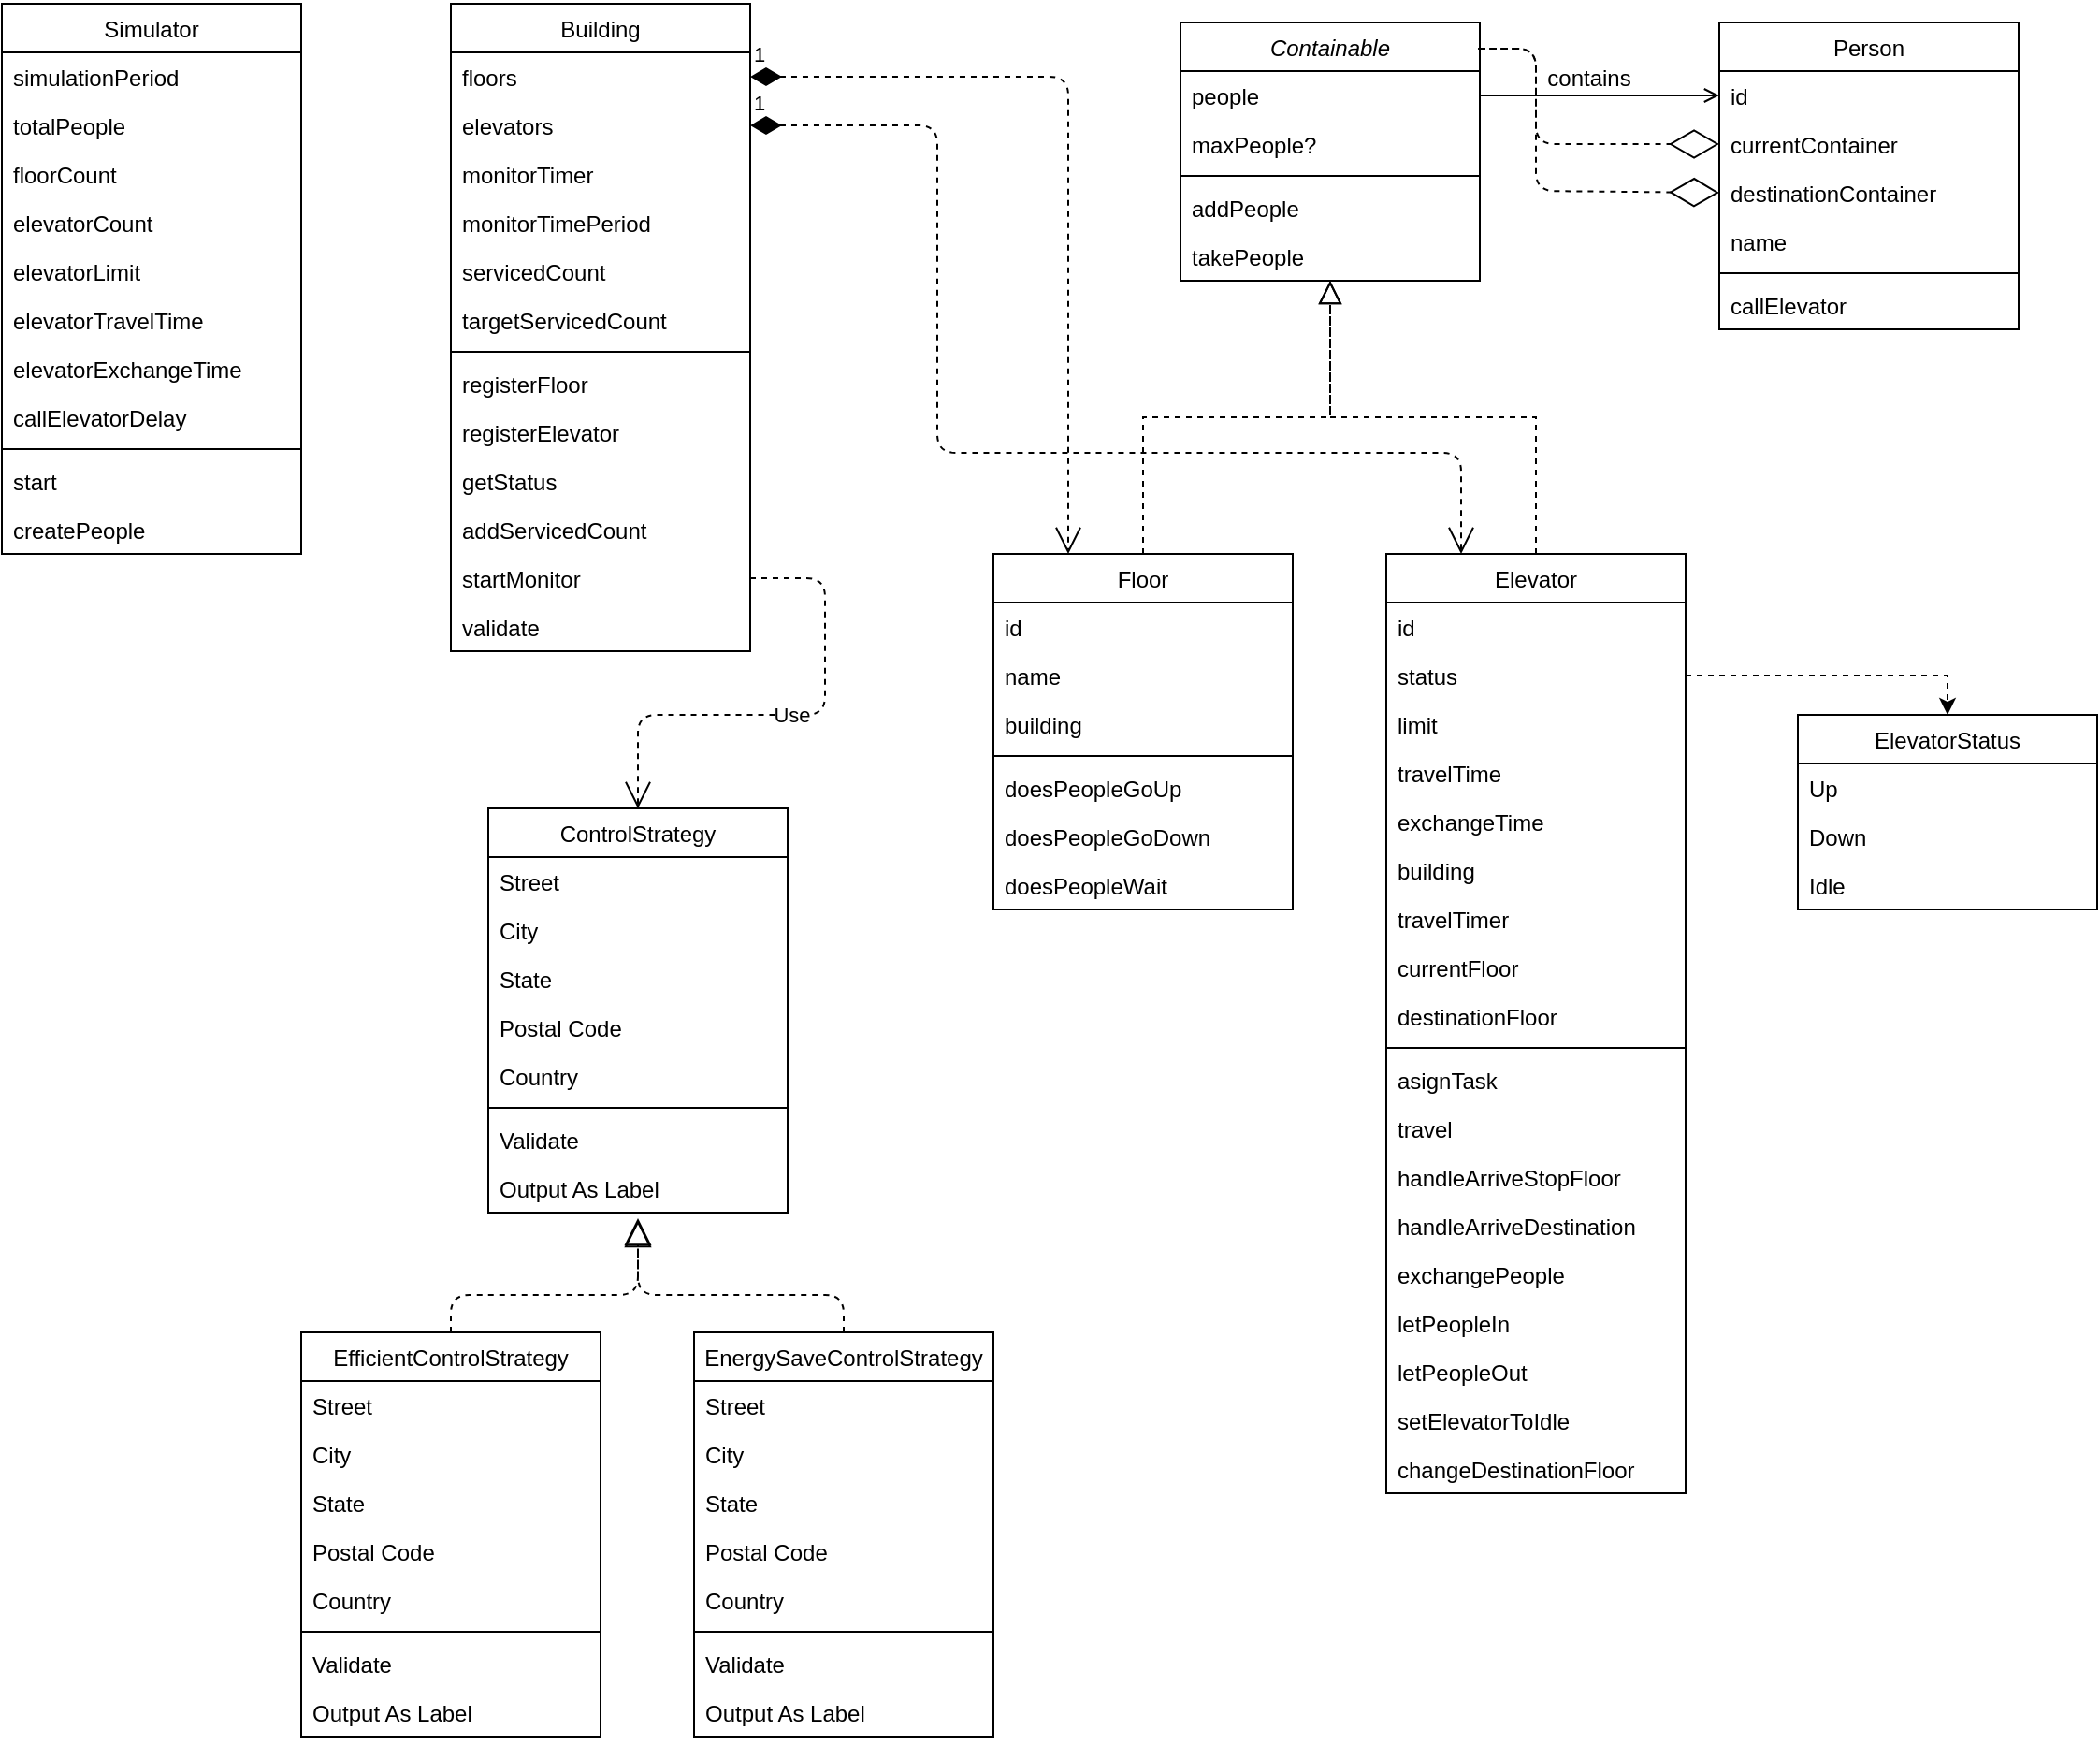 <mxfile version="14.4.8" type="github">
  <diagram id="C5RBs43oDa-KdzZeNtuy" name="Page-1">
    <mxGraphModel dx="1966" dy="739" grid="1" gridSize="10" guides="1" tooltips="1" connect="1" arrows="1" fold="1" page="1" pageScale="1" pageWidth="827" pageHeight="1169" math="0" shadow="0">
      <root>
        <mxCell id="WIyWlLk6GJQsqaUBKTNV-0" />
        <mxCell id="WIyWlLk6GJQsqaUBKTNV-1" parent="WIyWlLk6GJQsqaUBKTNV-0" />
        <mxCell id="zkfFHV4jXpPFQw0GAbJ--0" value="Containable" style="swimlane;fontStyle=2;align=center;verticalAlign=top;childLayout=stackLayout;horizontal=1;startSize=26;horizontalStack=0;resizeParent=1;resizeLast=0;collapsible=1;marginBottom=0;rounded=0;shadow=0;strokeWidth=1;" parent="WIyWlLk6GJQsqaUBKTNV-1" vertex="1">
          <mxGeometry x="530" y="40" width="160" height="138" as="geometry">
            <mxRectangle x="230" y="140" width="160" height="26" as="alternateBounds" />
          </mxGeometry>
        </mxCell>
        <mxCell id="zkfFHV4jXpPFQw0GAbJ--1" value="people" style="text;align=left;verticalAlign=top;spacingLeft=4;spacingRight=4;overflow=hidden;rotatable=0;points=[[0,0.5],[1,0.5]];portConstraint=eastwest;" parent="zkfFHV4jXpPFQw0GAbJ--0" vertex="1">
          <mxGeometry y="26" width="160" height="26" as="geometry" />
        </mxCell>
        <mxCell id="zkfFHV4jXpPFQw0GAbJ--2" value="maxPeople?" style="text;align=left;verticalAlign=top;spacingLeft=4;spacingRight=4;overflow=hidden;rotatable=0;points=[[0,0.5],[1,0.5]];portConstraint=eastwest;rounded=0;shadow=0;html=0;" parent="zkfFHV4jXpPFQw0GAbJ--0" vertex="1">
          <mxGeometry y="52" width="160" height="26" as="geometry" />
        </mxCell>
        <mxCell id="zkfFHV4jXpPFQw0GAbJ--4" value="" style="line;html=1;strokeWidth=1;align=left;verticalAlign=middle;spacingTop=-1;spacingLeft=3;spacingRight=3;rotatable=0;labelPosition=right;points=[];portConstraint=eastwest;" parent="zkfFHV4jXpPFQw0GAbJ--0" vertex="1">
          <mxGeometry y="78" width="160" height="8" as="geometry" />
        </mxCell>
        <mxCell id="zkfFHV4jXpPFQw0GAbJ--3" value="addPeople" style="text;align=left;verticalAlign=top;spacingLeft=4;spacingRight=4;overflow=hidden;rotatable=0;points=[[0,0.5],[1,0.5]];portConstraint=eastwest;rounded=0;shadow=0;html=0;" parent="zkfFHV4jXpPFQw0GAbJ--0" vertex="1">
          <mxGeometry y="86" width="160" height="26" as="geometry" />
        </mxCell>
        <mxCell id="zkfFHV4jXpPFQw0GAbJ--5" value="takePeople" style="text;align=left;verticalAlign=top;spacingLeft=4;spacingRight=4;overflow=hidden;rotatable=0;points=[[0,0.5],[1,0.5]];portConstraint=eastwest;" parent="zkfFHV4jXpPFQw0GAbJ--0" vertex="1">
          <mxGeometry y="112" width="160" height="26" as="geometry" />
        </mxCell>
        <mxCell id="zkfFHV4jXpPFQw0GAbJ--6" value="Floor" style="swimlane;fontStyle=0;align=center;verticalAlign=top;childLayout=stackLayout;horizontal=1;startSize=26;horizontalStack=0;resizeParent=1;resizeLast=0;collapsible=1;marginBottom=0;rounded=0;shadow=0;strokeWidth=1;" parent="WIyWlLk6GJQsqaUBKTNV-1" vertex="1">
          <mxGeometry x="430" y="324" width="160" height="190" as="geometry">
            <mxRectangle x="130" y="380" width="160" height="26" as="alternateBounds" />
          </mxGeometry>
        </mxCell>
        <mxCell id="zkfFHV4jXpPFQw0GAbJ--7" value="id" style="text;align=left;verticalAlign=top;spacingLeft=4;spacingRight=4;overflow=hidden;rotatable=0;points=[[0,0.5],[1,0.5]];portConstraint=eastwest;" parent="zkfFHV4jXpPFQw0GAbJ--6" vertex="1">
          <mxGeometry y="26" width="160" height="26" as="geometry" />
        </mxCell>
        <mxCell id="DmkBZDJFZAxPyBnuYjh3-85" value="name" style="text;strokeColor=none;fillColor=none;align=left;verticalAlign=top;spacingLeft=4;spacingRight=4;overflow=hidden;rotatable=0;points=[[0,0.5],[1,0.5]];portConstraint=eastwest;" vertex="1" parent="zkfFHV4jXpPFQw0GAbJ--6">
          <mxGeometry y="52" width="160" height="26" as="geometry" />
        </mxCell>
        <mxCell id="zkfFHV4jXpPFQw0GAbJ--8" value="building" style="text;align=left;verticalAlign=top;spacingLeft=4;spacingRight=4;overflow=hidden;rotatable=0;points=[[0,0.5],[1,0.5]];portConstraint=eastwest;rounded=0;shadow=0;html=0;" parent="zkfFHV4jXpPFQw0GAbJ--6" vertex="1">
          <mxGeometry y="78" width="160" height="26" as="geometry" />
        </mxCell>
        <mxCell id="zkfFHV4jXpPFQw0GAbJ--9" value="" style="line;html=1;strokeWidth=1;align=left;verticalAlign=middle;spacingTop=-1;spacingLeft=3;spacingRight=3;rotatable=0;labelPosition=right;points=[];portConstraint=eastwest;" parent="zkfFHV4jXpPFQw0GAbJ--6" vertex="1">
          <mxGeometry y="104" width="160" height="8" as="geometry" />
        </mxCell>
        <mxCell id="zkfFHV4jXpPFQw0GAbJ--10" value="doesPeopleGoUp" style="text;align=left;verticalAlign=top;spacingLeft=4;spacingRight=4;overflow=hidden;rotatable=0;points=[[0,0.5],[1,0.5]];portConstraint=eastwest;fontStyle=0" parent="zkfFHV4jXpPFQw0GAbJ--6" vertex="1">
          <mxGeometry y="112" width="160" height="26" as="geometry" />
        </mxCell>
        <mxCell id="zkfFHV4jXpPFQw0GAbJ--11" value="doesPeopleGoDown" style="text;align=left;verticalAlign=top;spacingLeft=4;spacingRight=4;overflow=hidden;rotatable=0;points=[[0,0.5],[1,0.5]];portConstraint=eastwest;" parent="zkfFHV4jXpPFQw0GAbJ--6" vertex="1">
          <mxGeometry y="138" width="160" height="26" as="geometry" />
        </mxCell>
        <mxCell id="DmkBZDJFZAxPyBnuYjh3-68" value="doesPeopleWait" style="text;strokeColor=none;fillColor=none;align=left;verticalAlign=top;spacingLeft=4;spacingRight=4;overflow=hidden;rotatable=0;points=[[0,0.5],[1,0.5]];portConstraint=eastwest;" vertex="1" parent="zkfFHV4jXpPFQw0GAbJ--6">
          <mxGeometry y="164" width="160" height="26" as="geometry" />
        </mxCell>
        <mxCell id="zkfFHV4jXpPFQw0GAbJ--12" value="" style="endArrow=block;endSize=10;endFill=0;shadow=0;strokeWidth=1;rounded=0;edgeStyle=elbowEdgeStyle;elbow=vertical;dashed=1;" parent="WIyWlLk6GJQsqaUBKTNV-1" source="zkfFHV4jXpPFQw0GAbJ--6" target="zkfFHV4jXpPFQw0GAbJ--0" edge="1">
          <mxGeometry width="160" relative="1" as="geometry">
            <mxPoint x="510" y="123" as="sourcePoint" />
            <mxPoint x="510" y="123" as="targetPoint" />
          </mxGeometry>
        </mxCell>
        <mxCell id="zkfFHV4jXpPFQw0GAbJ--13" value="Elevator" style="swimlane;fontStyle=0;align=center;verticalAlign=top;childLayout=stackLayout;horizontal=1;startSize=26;horizontalStack=0;resizeParent=1;resizeLast=0;collapsible=1;marginBottom=0;rounded=0;shadow=0;strokeWidth=1;" parent="WIyWlLk6GJQsqaUBKTNV-1" vertex="1">
          <mxGeometry x="640" y="324" width="160" height="502" as="geometry">
            <mxRectangle x="340" y="380" width="170" height="26" as="alternateBounds" />
          </mxGeometry>
        </mxCell>
        <mxCell id="DmkBZDJFZAxPyBnuYjh3-81" value="id" style="text;strokeColor=none;fillColor=none;align=left;verticalAlign=top;spacingLeft=4;spacingRight=4;overflow=hidden;rotatable=0;points=[[0,0.5],[1,0.5]];portConstraint=eastwest;" vertex="1" parent="zkfFHV4jXpPFQw0GAbJ--13">
          <mxGeometry y="26" width="160" height="26" as="geometry" />
        </mxCell>
        <mxCell id="zkfFHV4jXpPFQw0GAbJ--14" value="status" style="text;align=left;verticalAlign=top;spacingLeft=4;spacingRight=4;overflow=hidden;rotatable=0;points=[[0,0.5],[1,0.5]];portConstraint=eastwest;" parent="zkfFHV4jXpPFQw0GAbJ--13" vertex="1">
          <mxGeometry y="52" width="160" height="26" as="geometry" />
        </mxCell>
        <mxCell id="DmkBZDJFZAxPyBnuYjh3-83" value="limit" style="text;strokeColor=none;fillColor=none;align=left;verticalAlign=top;spacingLeft=4;spacingRight=4;overflow=hidden;rotatable=0;points=[[0,0.5],[1,0.5]];portConstraint=eastwest;" vertex="1" parent="zkfFHV4jXpPFQw0GAbJ--13">
          <mxGeometry y="78" width="160" height="26" as="geometry" />
        </mxCell>
        <mxCell id="DmkBZDJFZAxPyBnuYjh3-84" value="travelTime" style="text;strokeColor=none;fillColor=none;align=left;verticalAlign=top;spacingLeft=4;spacingRight=4;overflow=hidden;rotatable=0;points=[[0,0.5],[1,0.5]];portConstraint=eastwest;" vertex="1" parent="zkfFHV4jXpPFQw0GAbJ--13">
          <mxGeometry y="104" width="160" height="26" as="geometry" />
        </mxCell>
        <mxCell id="DmkBZDJFZAxPyBnuYjh3-82" value="exchangeTime" style="text;strokeColor=none;fillColor=none;align=left;verticalAlign=top;spacingLeft=4;spacingRight=4;overflow=hidden;rotatable=0;points=[[0,0.5],[1,0.5]];portConstraint=eastwest;" vertex="1" parent="zkfFHV4jXpPFQw0GAbJ--13">
          <mxGeometry y="130" width="160" height="26" as="geometry" />
        </mxCell>
        <mxCell id="DmkBZDJFZAxPyBnuYjh3-80" value="building" style="text;strokeColor=none;fillColor=none;align=left;verticalAlign=top;spacingLeft=4;spacingRight=4;overflow=hidden;rotatable=0;points=[[0,0.5],[1,0.5]];portConstraint=eastwest;" vertex="1" parent="zkfFHV4jXpPFQw0GAbJ--13">
          <mxGeometry y="156" width="160" height="26" as="geometry" />
        </mxCell>
        <mxCell id="DmkBZDJFZAxPyBnuYjh3-87" value="travelTimer" style="text;strokeColor=none;fillColor=none;align=left;verticalAlign=top;spacingLeft=4;spacingRight=4;overflow=hidden;rotatable=0;points=[[0,0.5],[1,0.5]];portConstraint=eastwest;" vertex="1" parent="zkfFHV4jXpPFQw0GAbJ--13">
          <mxGeometry y="182" width="160" height="26" as="geometry" />
        </mxCell>
        <mxCell id="DmkBZDJFZAxPyBnuYjh3-88" value="currentFloor" style="text;strokeColor=none;fillColor=none;align=left;verticalAlign=top;spacingLeft=4;spacingRight=4;overflow=hidden;rotatable=0;points=[[0,0.5],[1,0.5]];portConstraint=eastwest;" vertex="1" parent="zkfFHV4jXpPFQw0GAbJ--13">
          <mxGeometry y="208" width="160" height="26" as="geometry" />
        </mxCell>
        <mxCell id="DmkBZDJFZAxPyBnuYjh3-86" value="destinationFloor" style="text;strokeColor=none;fillColor=none;align=left;verticalAlign=top;spacingLeft=4;spacingRight=4;overflow=hidden;rotatable=0;points=[[0,0.5],[1,0.5]];portConstraint=eastwest;" vertex="1" parent="zkfFHV4jXpPFQw0GAbJ--13">
          <mxGeometry y="234" width="160" height="26" as="geometry" />
        </mxCell>
        <mxCell id="zkfFHV4jXpPFQw0GAbJ--15" value="" style="line;html=1;strokeWidth=1;align=left;verticalAlign=middle;spacingTop=-1;spacingLeft=3;spacingRight=3;rotatable=0;labelPosition=right;points=[];portConstraint=eastwest;" parent="zkfFHV4jXpPFQw0GAbJ--13" vertex="1">
          <mxGeometry y="260" width="160" height="8" as="geometry" />
        </mxCell>
        <mxCell id="DmkBZDJFZAxPyBnuYjh3-89" value="asignTask" style="text;strokeColor=none;fillColor=none;align=left;verticalAlign=top;spacingLeft=4;spacingRight=4;overflow=hidden;rotatable=0;points=[[0,0.5],[1,0.5]];portConstraint=eastwest;" vertex="1" parent="zkfFHV4jXpPFQw0GAbJ--13">
          <mxGeometry y="268" width="160" height="26" as="geometry" />
        </mxCell>
        <mxCell id="DmkBZDJFZAxPyBnuYjh3-91" value="travel" style="text;strokeColor=none;fillColor=none;align=left;verticalAlign=top;spacingLeft=4;spacingRight=4;overflow=hidden;rotatable=0;points=[[0,0.5],[1,0.5]];portConstraint=eastwest;" vertex="1" parent="zkfFHV4jXpPFQw0GAbJ--13">
          <mxGeometry y="294" width="160" height="26" as="geometry" />
        </mxCell>
        <mxCell id="DmkBZDJFZAxPyBnuYjh3-90" value="handleArriveStopFloor" style="text;strokeColor=none;fillColor=none;align=left;verticalAlign=top;spacingLeft=4;spacingRight=4;overflow=hidden;rotatable=0;points=[[0,0.5],[1,0.5]];portConstraint=eastwest;" vertex="1" parent="zkfFHV4jXpPFQw0GAbJ--13">
          <mxGeometry y="320" width="160" height="26" as="geometry" />
        </mxCell>
        <mxCell id="DmkBZDJFZAxPyBnuYjh3-92" value="handleArriveDestination" style="text;strokeColor=none;fillColor=none;align=left;verticalAlign=top;spacingLeft=4;spacingRight=4;overflow=hidden;rotatable=0;points=[[0,0.5],[1,0.5]];portConstraint=eastwest;" vertex="1" parent="zkfFHV4jXpPFQw0GAbJ--13">
          <mxGeometry y="346" width="160" height="26" as="geometry" />
        </mxCell>
        <mxCell id="DmkBZDJFZAxPyBnuYjh3-93" value="exchangePeople" style="text;strokeColor=none;fillColor=none;align=left;verticalAlign=top;spacingLeft=4;spacingRight=4;overflow=hidden;rotatable=0;points=[[0,0.5],[1,0.5]];portConstraint=eastwest;" vertex="1" parent="zkfFHV4jXpPFQw0GAbJ--13">
          <mxGeometry y="372" width="160" height="26" as="geometry" />
        </mxCell>
        <mxCell id="DmkBZDJFZAxPyBnuYjh3-95" value="letPeopleIn" style="text;strokeColor=none;fillColor=none;align=left;verticalAlign=top;spacingLeft=4;spacingRight=4;overflow=hidden;rotatable=0;points=[[0,0.5],[1,0.5]];portConstraint=eastwest;" vertex="1" parent="zkfFHV4jXpPFQw0GAbJ--13">
          <mxGeometry y="398" width="160" height="26" as="geometry" />
        </mxCell>
        <mxCell id="DmkBZDJFZAxPyBnuYjh3-96" value="letPeopleOut" style="text;strokeColor=none;fillColor=none;align=left;verticalAlign=top;spacingLeft=4;spacingRight=4;overflow=hidden;rotatable=0;points=[[0,0.5],[1,0.5]];portConstraint=eastwest;" vertex="1" parent="zkfFHV4jXpPFQw0GAbJ--13">
          <mxGeometry y="424" width="160" height="26" as="geometry" />
        </mxCell>
        <mxCell id="DmkBZDJFZAxPyBnuYjh3-94" value="setElevatorToIdle" style="text;strokeColor=none;fillColor=none;align=left;verticalAlign=top;spacingLeft=4;spacingRight=4;overflow=hidden;rotatable=0;points=[[0,0.5],[1,0.5]];portConstraint=eastwest;" vertex="1" parent="zkfFHV4jXpPFQw0GAbJ--13">
          <mxGeometry y="450" width="160" height="26" as="geometry" />
        </mxCell>
        <mxCell id="DmkBZDJFZAxPyBnuYjh3-97" value="changeDestinationFloor" style="text;strokeColor=none;fillColor=none;align=left;verticalAlign=top;spacingLeft=4;spacingRight=4;overflow=hidden;rotatable=0;points=[[0,0.5],[1,0.5]];portConstraint=eastwest;" vertex="1" parent="zkfFHV4jXpPFQw0GAbJ--13">
          <mxGeometry y="476" width="160" height="26" as="geometry" />
        </mxCell>
        <mxCell id="zkfFHV4jXpPFQw0GAbJ--16" value="" style="endArrow=block;endSize=10;endFill=0;shadow=0;strokeWidth=1;rounded=0;edgeStyle=elbowEdgeStyle;elbow=vertical;dashed=1;" parent="WIyWlLk6GJQsqaUBKTNV-1" source="zkfFHV4jXpPFQw0GAbJ--13" target="zkfFHV4jXpPFQw0GAbJ--0" edge="1">
          <mxGeometry width="160" relative="1" as="geometry">
            <mxPoint x="520" y="293" as="sourcePoint" />
            <mxPoint x="620" y="191" as="targetPoint" />
          </mxGeometry>
        </mxCell>
        <mxCell id="zkfFHV4jXpPFQw0GAbJ--17" value="Person" style="swimlane;fontStyle=0;align=center;verticalAlign=top;childLayout=stackLayout;horizontal=1;startSize=26;horizontalStack=0;resizeParent=1;resizeLast=0;collapsible=1;marginBottom=0;rounded=0;shadow=0;strokeWidth=1;" parent="WIyWlLk6GJQsqaUBKTNV-1" vertex="1">
          <mxGeometry x="818" y="40" width="160" height="164" as="geometry">
            <mxRectangle x="550" y="140" width="160" height="26" as="alternateBounds" />
          </mxGeometry>
        </mxCell>
        <mxCell id="zkfFHV4jXpPFQw0GAbJ--18" value="id" style="text;align=left;verticalAlign=top;spacingLeft=4;spacingRight=4;overflow=hidden;rotatable=0;points=[[0,0.5],[1,0.5]];portConstraint=eastwest;" parent="zkfFHV4jXpPFQw0GAbJ--17" vertex="1">
          <mxGeometry y="26" width="160" height="26" as="geometry" />
        </mxCell>
        <mxCell id="zkfFHV4jXpPFQw0GAbJ--19" value="currentContainer" style="text;align=left;verticalAlign=top;spacingLeft=4;spacingRight=4;overflow=hidden;rotatable=0;points=[[0,0.5],[1,0.5]];portConstraint=eastwest;rounded=0;shadow=0;html=0;" parent="zkfFHV4jXpPFQw0GAbJ--17" vertex="1">
          <mxGeometry y="52" width="160" height="26" as="geometry" />
        </mxCell>
        <mxCell id="zkfFHV4jXpPFQw0GAbJ--20" value="destinationContainer" style="text;align=left;verticalAlign=top;spacingLeft=4;spacingRight=4;overflow=hidden;rotatable=0;points=[[0,0.5],[1,0.5]];portConstraint=eastwest;rounded=0;shadow=0;html=0;" parent="zkfFHV4jXpPFQw0GAbJ--17" vertex="1">
          <mxGeometry y="78" width="160" height="26" as="geometry" />
        </mxCell>
        <mxCell id="zkfFHV4jXpPFQw0GAbJ--21" value="name" style="text;align=left;verticalAlign=top;spacingLeft=4;spacingRight=4;overflow=hidden;rotatable=0;points=[[0,0.5],[1,0.5]];portConstraint=eastwest;rounded=0;shadow=0;html=0;" parent="zkfFHV4jXpPFQw0GAbJ--17" vertex="1">
          <mxGeometry y="104" width="160" height="26" as="geometry" />
        </mxCell>
        <mxCell id="zkfFHV4jXpPFQw0GAbJ--23" value="" style="line;html=1;strokeWidth=1;align=left;verticalAlign=middle;spacingTop=-1;spacingLeft=3;spacingRight=3;rotatable=0;labelPosition=right;points=[];portConstraint=eastwest;" parent="zkfFHV4jXpPFQw0GAbJ--17" vertex="1">
          <mxGeometry y="130" width="160" height="8" as="geometry" />
        </mxCell>
        <mxCell id="zkfFHV4jXpPFQw0GAbJ--24" value="callElevator" style="text;align=left;verticalAlign=top;spacingLeft=4;spacingRight=4;overflow=hidden;rotatable=0;points=[[0,0.5],[1,0.5]];portConstraint=eastwest;" parent="zkfFHV4jXpPFQw0GAbJ--17" vertex="1">
          <mxGeometry y="138" width="160" height="26" as="geometry" />
        </mxCell>
        <mxCell id="zkfFHV4jXpPFQw0GAbJ--26" value="" style="endArrow=open;shadow=0;strokeWidth=1;rounded=0;endFill=1;edgeStyle=elbowEdgeStyle;elbow=vertical;" parent="WIyWlLk6GJQsqaUBKTNV-1" source="zkfFHV4jXpPFQw0GAbJ--1" target="zkfFHV4jXpPFQw0GAbJ--17" edge="1">
          <mxGeometry x="0.5" y="41" relative="1" as="geometry">
            <mxPoint x="690" y="112" as="sourcePoint" />
            <mxPoint x="850" y="112" as="targetPoint" />
            <mxPoint x="-40" y="32" as="offset" />
          </mxGeometry>
        </mxCell>
        <mxCell id="zkfFHV4jXpPFQw0GAbJ--29" value="contains" style="text;html=1;resizable=0;points=[];;align=center;verticalAlign=middle;labelBackgroundColor=none;rounded=0;shadow=0;strokeWidth=1;fontSize=12;" parent="zkfFHV4jXpPFQw0GAbJ--26" vertex="1" connectable="0">
          <mxGeometry x="0.5" y="49" relative="1" as="geometry">
            <mxPoint x="-38" y="40" as="offset" />
          </mxGeometry>
        </mxCell>
        <mxCell id="DmkBZDJFZAxPyBnuYjh3-0" value="Building" style="swimlane;fontStyle=0;align=center;verticalAlign=top;childLayout=stackLayout;horizontal=1;startSize=26;horizontalStack=0;resizeParent=1;resizeLast=0;collapsible=1;marginBottom=0;rounded=0;shadow=0;strokeWidth=1;" vertex="1" parent="WIyWlLk6GJQsqaUBKTNV-1">
          <mxGeometry x="140" y="30" width="160" height="346" as="geometry">
            <mxRectangle x="550" y="140" width="160" height="26" as="alternateBounds" />
          </mxGeometry>
        </mxCell>
        <mxCell id="DmkBZDJFZAxPyBnuYjh3-1" value="floors" style="text;align=left;verticalAlign=top;spacingLeft=4;spacingRight=4;overflow=hidden;rotatable=0;points=[[0,0.5],[1,0.5]];portConstraint=eastwest;" vertex="1" parent="DmkBZDJFZAxPyBnuYjh3-0">
          <mxGeometry y="26" width="160" height="26" as="geometry" />
        </mxCell>
        <mxCell id="DmkBZDJFZAxPyBnuYjh3-2" value="elevators" style="text;align=left;verticalAlign=top;spacingLeft=4;spacingRight=4;overflow=hidden;rotatable=0;points=[[0,0.5],[1,0.5]];portConstraint=eastwest;rounded=0;shadow=0;html=0;" vertex="1" parent="DmkBZDJFZAxPyBnuYjh3-0">
          <mxGeometry y="52" width="160" height="26" as="geometry" />
        </mxCell>
        <mxCell id="DmkBZDJFZAxPyBnuYjh3-3" value="monitorTimer" style="text;align=left;verticalAlign=top;spacingLeft=4;spacingRight=4;overflow=hidden;rotatable=0;points=[[0,0.5],[1,0.5]];portConstraint=eastwest;rounded=0;shadow=0;html=0;" vertex="1" parent="DmkBZDJFZAxPyBnuYjh3-0">
          <mxGeometry y="78" width="160" height="26" as="geometry" />
        </mxCell>
        <mxCell id="DmkBZDJFZAxPyBnuYjh3-4" value="monitorTimePeriod" style="text;align=left;verticalAlign=top;spacingLeft=4;spacingRight=4;overflow=hidden;rotatable=0;points=[[0,0.5],[1,0.5]];portConstraint=eastwest;rounded=0;shadow=0;html=0;" vertex="1" parent="DmkBZDJFZAxPyBnuYjh3-0">
          <mxGeometry y="104" width="160" height="26" as="geometry" />
        </mxCell>
        <mxCell id="DmkBZDJFZAxPyBnuYjh3-5" value="servicedCount" style="text;align=left;verticalAlign=top;spacingLeft=4;spacingRight=4;overflow=hidden;rotatable=0;points=[[0,0.5],[1,0.5]];portConstraint=eastwest;rounded=0;shadow=0;html=0;" vertex="1" parent="DmkBZDJFZAxPyBnuYjh3-0">
          <mxGeometry y="130" width="160" height="26" as="geometry" />
        </mxCell>
        <mxCell id="DmkBZDJFZAxPyBnuYjh3-47" value="targetServicedCount" style="text;strokeColor=none;fillColor=none;align=left;verticalAlign=top;spacingLeft=4;spacingRight=4;overflow=hidden;rotatable=0;points=[[0,0.5],[1,0.5]];portConstraint=eastwest;" vertex="1" parent="DmkBZDJFZAxPyBnuYjh3-0">
          <mxGeometry y="156" width="160" height="26" as="geometry" />
        </mxCell>
        <mxCell id="DmkBZDJFZAxPyBnuYjh3-6" value="" style="line;html=1;strokeWidth=1;align=left;verticalAlign=middle;spacingTop=-1;spacingLeft=3;spacingRight=3;rotatable=0;labelPosition=right;points=[];portConstraint=eastwest;" vertex="1" parent="DmkBZDJFZAxPyBnuYjh3-0">
          <mxGeometry y="182" width="160" height="8" as="geometry" />
        </mxCell>
        <mxCell id="DmkBZDJFZAxPyBnuYjh3-7" value="registerFloor" style="text;align=left;verticalAlign=top;spacingLeft=4;spacingRight=4;overflow=hidden;rotatable=0;points=[[0,0.5],[1,0.5]];portConstraint=eastwest;" vertex="1" parent="DmkBZDJFZAxPyBnuYjh3-0">
          <mxGeometry y="190" width="160" height="26" as="geometry" />
        </mxCell>
        <mxCell id="DmkBZDJFZAxPyBnuYjh3-8" value="registerElevator" style="text;align=left;verticalAlign=top;spacingLeft=4;spacingRight=4;overflow=hidden;rotatable=0;points=[[0,0.5],[1,0.5]];portConstraint=eastwest;" vertex="1" parent="DmkBZDJFZAxPyBnuYjh3-0">
          <mxGeometry y="216" width="160" height="26" as="geometry" />
        </mxCell>
        <mxCell id="DmkBZDJFZAxPyBnuYjh3-48" value="getStatus" style="text;strokeColor=none;fillColor=none;align=left;verticalAlign=top;spacingLeft=4;spacingRight=4;overflow=hidden;rotatable=0;points=[[0,0.5],[1,0.5]];portConstraint=eastwest;" vertex="1" parent="DmkBZDJFZAxPyBnuYjh3-0">
          <mxGeometry y="242" width="160" height="26" as="geometry" />
        </mxCell>
        <mxCell id="DmkBZDJFZAxPyBnuYjh3-50" value="addServicedCount" style="text;strokeColor=none;fillColor=none;align=left;verticalAlign=top;spacingLeft=4;spacingRight=4;overflow=hidden;rotatable=0;points=[[0,0.5],[1,0.5]];portConstraint=eastwest;" vertex="1" parent="DmkBZDJFZAxPyBnuYjh3-0">
          <mxGeometry y="268" width="160" height="26" as="geometry" />
        </mxCell>
        <mxCell id="DmkBZDJFZAxPyBnuYjh3-51" value="startMonitor" style="text;strokeColor=none;fillColor=none;align=left;verticalAlign=top;spacingLeft=4;spacingRight=4;overflow=hidden;rotatable=0;points=[[0,0.5],[1,0.5]];portConstraint=eastwest;" vertex="1" parent="DmkBZDJFZAxPyBnuYjh3-0">
          <mxGeometry y="294" width="160" height="26" as="geometry" />
        </mxCell>
        <mxCell id="DmkBZDJFZAxPyBnuYjh3-49" value="validate" style="text;strokeColor=none;fillColor=none;align=left;verticalAlign=top;spacingLeft=4;spacingRight=4;overflow=hidden;rotatable=0;points=[[0,0.5],[1,0.5]];portConstraint=eastwest;" vertex="1" parent="DmkBZDJFZAxPyBnuYjh3-0">
          <mxGeometry y="320" width="160" height="26" as="geometry" />
        </mxCell>
        <mxCell id="DmkBZDJFZAxPyBnuYjh3-9" value="Simulator" style="swimlane;fontStyle=0;align=center;verticalAlign=top;childLayout=stackLayout;horizontal=1;startSize=26;horizontalStack=0;resizeParent=1;resizeLast=0;collapsible=1;marginBottom=0;rounded=0;shadow=0;strokeWidth=1;" vertex="1" parent="WIyWlLk6GJQsqaUBKTNV-1">
          <mxGeometry x="-100" y="30" width="160" height="294" as="geometry">
            <mxRectangle x="550" y="140" width="160" height="26" as="alternateBounds" />
          </mxGeometry>
        </mxCell>
        <mxCell id="DmkBZDJFZAxPyBnuYjh3-10" value="simulationPeriod" style="text;align=left;verticalAlign=top;spacingLeft=4;spacingRight=4;overflow=hidden;rotatable=0;points=[[0,0.5],[1,0.5]];portConstraint=eastwest;" vertex="1" parent="DmkBZDJFZAxPyBnuYjh3-9">
          <mxGeometry y="26" width="160" height="26" as="geometry" />
        </mxCell>
        <mxCell id="DmkBZDJFZAxPyBnuYjh3-11" value="totalPeople" style="text;align=left;verticalAlign=top;spacingLeft=4;spacingRight=4;overflow=hidden;rotatable=0;points=[[0,0.5],[1,0.5]];portConstraint=eastwest;rounded=0;shadow=0;html=0;" vertex="1" parent="DmkBZDJFZAxPyBnuYjh3-9">
          <mxGeometry y="52" width="160" height="26" as="geometry" />
        </mxCell>
        <mxCell id="DmkBZDJFZAxPyBnuYjh3-12" value="floorCount" style="text;align=left;verticalAlign=top;spacingLeft=4;spacingRight=4;overflow=hidden;rotatable=0;points=[[0,0.5],[1,0.5]];portConstraint=eastwest;rounded=0;shadow=0;html=0;" vertex="1" parent="DmkBZDJFZAxPyBnuYjh3-9">
          <mxGeometry y="78" width="160" height="26" as="geometry" />
        </mxCell>
        <mxCell id="DmkBZDJFZAxPyBnuYjh3-13" value="elevatorCount" style="text;align=left;verticalAlign=top;spacingLeft=4;spacingRight=4;overflow=hidden;rotatable=0;points=[[0,0.5],[1,0.5]];portConstraint=eastwest;rounded=0;shadow=0;html=0;" vertex="1" parent="DmkBZDJFZAxPyBnuYjh3-9">
          <mxGeometry y="104" width="160" height="26" as="geometry" />
        </mxCell>
        <mxCell id="DmkBZDJFZAxPyBnuYjh3-14" value="elevatorLimit" style="text;align=left;verticalAlign=top;spacingLeft=4;spacingRight=4;overflow=hidden;rotatable=0;points=[[0,0.5],[1,0.5]];portConstraint=eastwest;rounded=0;shadow=0;html=0;" vertex="1" parent="DmkBZDJFZAxPyBnuYjh3-9">
          <mxGeometry y="130" width="160" height="26" as="geometry" />
        </mxCell>
        <mxCell id="DmkBZDJFZAxPyBnuYjh3-65" value="elevatorTravelTime" style="text;strokeColor=none;fillColor=none;align=left;verticalAlign=top;spacingLeft=4;spacingRight=4;overflow=hidden;rotatable=0;points=[[0,0.5],[1,0.5]];portConstraint=eastwest;" vertex="1" parent="DmkBZDJFZAxPyBnuYjh3-9">
          <mxGeometry y="156" width="160" height="26" as="geometry" />
        </mxCell>
        <mxCell id="DmkBZDJFZAxPyBnuYjh3-66" value="elevatorExchangeTime" style="text;strokeColor=none;fillColor=none;align=left;verticalAlign=top;spacingLeft=4;spacingRight=4;overflow=hidden;rotatable=0;points=[[0,0.5],[1,0.5]];portConstraint=eastwest;" vertex="1" parent="DmkBZDJFZAxPyBnuYjh3-9">
          <mxGeometry y="182" width="160" height="26" as="geometry" />
        </mxCell>
        <mxCell id="DmkBZDJFZAxPyBnuYjh3-67" value="callElevatorDelay" style="text;strokeColor=none;fillColor=none;align=left;verticalAlign=top;spacingLeft=4;spacingRight=4;overflow=hidden;rotatable=0;points=[[0,0.5],[1,0.5]];portConstraint=eastwest;" vertex="1" parent="DmkBZDJFZAxPyBnuYjh3-9">
          <mxGeometry y="208" width="160" height="26" as="geometry" />
        </mxCell>
        <mxCell id="DmkBZDJFZAxPyBnuYjh3-15" value="" style="line;html=1;strokeWidth=1;align=left;verticalAlign=middle;spacingTop=-1;spacingLeft=3;spacingRight=3;rotatable=0;labelPosition=right;points=[];portConstraint=eastwest;" vertex="1" parent="DmkBZDJFZAxPyBnuYjh3-9">
          <mxGeometry y="234" width="160" height="8" as="geometry" />
        </mxCell>
        <mxCell id="DmkBZDJFZAxPyBnuYjh3-16" value="start" style="text;align=left;verticalAlign=top;spacingLeft=4;spacingRight=4;overflow=hidden;rotatable=0;points=[[0,0.5],[1,0.5]];portConstraint=eastwest;" vertex="1" parent="DmkBZDJFZAxPyBnuYjh3-9">
          <mxGeometry y="242" width="160" height="26" as="geometry" />
        </mxCell>
        <mxCell id="DmkBZDJFZAxPyBnuYjh3-17" value="createPeople" style="text;align=left;verticalAlign=top;spacingLeft=4;spacingRight=4;overflow=hidden;rotatable=0;points=[[0,0.5],[1,0.5]];portConstraint=eastwest;" vertex="1" parent="DmkBZDJFZAxPyBnuYjh3-9">
          <mxGeometry y="268" width="160" height="26" as="geometry" />
        </mxCell>
        <mxCell id="DmkBZDJFZAxPyBnuYjh3-18" value="ControlStrategy" style="swimlane;fontStyle=0;align=center;verticalAlign=top;childLayout=stackLayout;horizontal=1;startSize=26;horizontalStack=0;resizeParent=1;resizeLast=0;collapsible=1;marginBottom=0;rounded=0;shadow=0;strokeWidth=1;" vertex="1" parent="WIyWlLk6GJQsqaUBKTNV-1">
          <mxGeometry x="160" y="460" width="160" height="216" as="geometry">
            <mxRectangle x="550" y="140" width="160" height="26" as="alternateBounds" />
          </mxGeometry>
        </mxCell>
        <mxCell id="DmkBZDJFZAxPyBnuYjh3-19" value="Street" style="text;align=left;verticalAlign=top;spacingLeft=4;spacingRight=4;overflow=hidden;rotatable=0;points=[[0,0.5],[1,0.5]];portConstraint=eastwest;" vertex="1" parent="DmkBZDJFZAxPyBnuYjh3-18">
          <mxGeometry y="26" width="160" height="26" as="geometry" />
        </mxCell>
        <mxCell id="DmkBZDJFZAxPyBnuYjh3-20" value="City" style="text;align=left;verticalAlign=top;spacingLeft=4;spacingRight=4;overflow=hidden;rotatable=0;points=[[0,0.5],[1,0.5]];portConstraint=eastwest;rounded=0;shadow=0;html=0;" vertex="1" parent="DmkBZDJFZAxPyBnuYjh3-18">
          <mxGeometry y="52" width="160" height="26" as="geometry" />
        </mxCell>
        <mxCell id="DmkBZDJFZAxPyBnuYjh3-21" value="State" style="text;align=left;verticalAlign=top;spacingLeft=4;spacingRight=4;overflow=hidden;rotatable=0;points=[[0,0.5],[1,0.5]];portConstraint=eastwest;rounded=0;shadow=0;html=0;" vertex="1" parent="DmkBZDJFZAxPyBnuYjh3-18">
          <mxGeometry y="78" width="160" height="26" as="geometry" />
        </mxCell>
        <mxCell id="DmkBZDJFZAxPyBnuYjh3-22" value="Postal Code" style="text;align=left;verticalAlign=top;spacingLeft=4;spacingRight=4;overflow=hidden;rotatable=0;points=[[0,0.5],[1,0.5]];portConstraint=eastwest;rounded=0;shadow=0;html=0;" vertex="1" parent="DmkBZDJFZAxPyBnuYjh3-18">
          <mxGeometry y="104" width="160" height="26" as="geometry" />
        </mxCell>
        <mxCell id="DmkBZDJFZAxPyBnuYjh3-23" value="Country" style="text;align=left;verticalAlign=top;spacingLeft=4;spacingRight=4;overflow=hidden;rotatable=0;points=[[0,0.5],[1,0.5]];portConstraint=eastwest;rounded=0;shadow=0;html=0;" vertex="1" parent="DmkBZDJFZAxPyBnuYjh3-18">
          <mxGeometry y="130" width="160" height="26" as="geometry" />
        </mxCell>
        <mxCell id="DmkBZDJFZAxPyBnuYjh3-24" value="" style="line;html=1;strokeWidth=1;align=left;verticalAlign=middle;spacingTop=-1;spacingLeft=3;spacingRight=3;rotatable=0;labelPosition=right;points=[];portConstraint=eastwest;" vertex="1" parent="DmkBZDJFZAxPyBnuYjh3-18">
          <mxGeometry y="156" width="160" height="8" as="geometry" />
        </mxCell>
        <mxCell id="DmkBZDJFZAxPyBnuYjh3-25" value="Validate" style="text;align=left;verticalAlign=top;spacingLeft=4;spacingRight=4;overflow=hidden;rotatable=0;points=[[0,0.5],[1,0.5]];portConstraint=eastwest;" vertex="1" parent="DmkBZDJFZAxPyBnuYjh3-18">
          <mxGeometry y="164" width="160" height="26" as="geometry" />
        </mxCell>
        <mxCell id="DmkBZDJFZAxPyBnuYjh3-26" value="Output As Label" style="text;align=left;verticalAlign=top;spacingLeft=4;spacingRight=4;overflow=hidden;rotatable=0;points=[[0,0.5],[1,0.5]];portConstraint=eastwest;" vertex="1" parent="DmkBZDJFZAxPyBnuYjh3-18">
          <mxGeometry y="190" width="160" height="26" as="geometry" />
        </mxCell>
        <mxCell id="DmkBZDJFZAxPyBnuYjh3-27" value="EfficientControlStrategy" style="swimlane;fontStyle=0;align=center;verticalAlign=top;childLayout=stackLayout;horizontal=1;startSize=26;horizontalStack=0;resizeParent=1;resizeLast=0;collapsible=1;marginBottom=0;rounded=0;shadow=0;strokeWidth=1;" vertex="1" parent="WIyWlLk6GJQsqaUBKTNV-1">
          <mxGeometry x="60" y="740" width="160" height="216" as="geometry">
            <mxRectangle x="550" y="140" width="160" height="26" as="alternateBounds" />
          </mxGeometry>
        </mxCell>
        <mxCell id="DmkBZDJFZAxPyBnuYjh3-28" value="Street" style="text;align=left;verticalAlign=top;spacingLeft=4;spacingRight=4;overflow=hidden;rotatable=0;points=[[0,0.5],[1,0.5]];portConstraint=eastwest;" vertex="1" parent="DmkBZDJFZAxPyBnuYjh3-27">
          <mxGeometry y="26" width="160" height="26" as="geometry" />
        </mxCell>
        <mxCell id="DmkBZDJFZAxPyBnuYjh3-29" value="City" style="text;align=left;verticalAlign=top;spacingLeft=4;spacingRight=4;overflow=hidden;rotatable=0;points=[[0,0.5],[1,0.5]];portConstraint=eastwest;rounded=0;shadow=0;html=0;" vertex="1" parent="DmkBZDJFZAxPyBnuYjh3-27">
          <mxGeometry y="52" width="160" height="26" as="geometry" />
        </mxCell>
        <mxCell id="DmkBZDJFZAxPyBnuYjh3-30" value="State" style="text;align=left;verticalAlign=top;spacingLeft=4;spacingRight=4;overflow=hidden;rotatable=0;points=[[0,0.5],[1,0.5]];portConstraint=eastwest;rounded=0;shadow=0;html=0;" vertex="1" parent="DmkBZDJFZAxPyBnuYjh3-27">
          <mxGeometry y="78" width="160" height="26" as="geometry" />
        </mxCell>
        <mxCell id="DmkBZDJFZAxPyBnuYjh3-31" value="Postal Code" style="text;align=left;verticalAlign=top;spacingLeft=4;spacingRight=4;overflow=hidden;rotatable=0;points=[[0,0.5],[1,0.5]];portConstraint=eastwest;rounded=0;shadow=0;html=0;" vertex="1" parent="DmkBZDJFZAxPyBnuYjh3-27">
          <mxGeometry y="104" width="160" height="26" as="geometry" />
        </mxCell>
        <mxCell id="DmkBZDJFZAxPyBnuYjh3-32" value="Country" style="text;align=left;verticalAlign=top;spacingLeft=4;spacingRight=4;overflow=hidden;rotatable=0;points=[[0,0.5],[1,0.5]];portConstraint=eastwest;rounded=0;shadow=0;html=0;" vertex="1" parent="DmkBZDJFZAxPyBnuYjh3-27">
          <mxGeometry y="130" width="160" height="26" as="geometry" />
        </mxCell>
        <mxCell id="DmkBZDJFZAxPyBnuYjh3-33" value="" style="line;html=1;strokeWidth=1;align=left;verticalAlign=middle;spacingTop=-1;spacingLeft=3;spacingRight=3;rotatable=0;labelPosition=right;points=[];portConstraint=eastwest;" vertex="1" parent="DmkBZDJFZAxPyBnuYjh3-27">
          <mxGeometry y="156" width="160" height="8" as="geometry" />
        </mxCell>
        <mxCell id="DmkBZDJFZAxPyBnuYjh3-34" value="Validate" style="text;align=left;verticalAlign=top;spacingLeft=4;spacingRight=4;overflow=hidden;rotatable=0;points=[[0,0.5],[1,0.5]];portConstraint=eastwest;" vertex="1" parent="DmkBZDJFZAxPyBnuYjh3-27">
          <mxGeometry y="164" width="160" height="26" as="geometry" />
        </mxCell>
        <mxCell id="DmkBZDJFZAxPyBnuYjh3-35" value="Output As Label" style="text;align=left;verticalAlign=top;spacingLeft=4;spacingRight=4;overflow=hidden;rotatable=0;points=[[0,0.5],[1,0.5]];portConstraint=eastwest;" vertex="1" parent="DmkBZDJFZAxPyBnuYjh3-27">
          <mxGeometry y="190" width="160" height="26" as="geometry" />
        </mxCell>
        <mxCell id="DmkBZDJFZAxPyBnuYjh3-36" value="EnergySaveControlStrategy" style="swimlane;fontStyle=0;align=center;verticalAlign=top;childLayout=stackLayout;horizontal=1;startSize=26;horizontalStack=0;resizeParent=1;resizeLast=0;collapsible=1;marginBottom=0;rounded=0;shadow=0;strokeWidth=1;" vertex="1" parent="WIyWlLk6GJQsqaUBKTNV-1">
          <mxGeometry x="270" y="740" width="160" height="216" as="geometry">
            <mxRectangle x="550" y="140" width="160" height="26" as="alternateBounds" />
          </mxGeometry>
        </mxCell>
        <mxCell id="DmkBZDJFZAxPyBnuYjh3-37" value="Street" style="text;align=left;verticalAlign=top;spacingLeft=4;spacingRight=4;overflow=hidden;rotatable=0;points=[[0,0.5],[1,0.5]];portConstraint=eastwest;" vertex="1" parent="DmkBZDJFZAxPyBnuYjh3-36">
          <mxGeometry y="26" width="160" height="26" as="geometry" />
        </mxCell>
        <mxCell id="DmkBZDJFZAxPyBnuYjh3-38" value="City" style="text;align=left;verticalAlign=top;spacingLeft=4;spacingRight=4;overflow=hidden;rotatable=0;points=[[0,0.5],[1,0.5]];portConstraint=eastwest;rounded=0;shadow=0;html=0;" vertex="1" parent="DmkBZDJFZAxPyBnuYjh3-36">
          <mxGeometry y="52" width="160" height="26" as="geometry" />
        </mxCell>
        <mxCell id="DmkBZDJFZAxPyBnuYjh3-39" value="State" style="text;align=left;verticalAlign=top;spacingLeft=4;spacingRight=4;overflow=hidden;rotatable=0;points=[[0,0.5],[1,0.5]];portConstraint=eastwest;rounded=0;shadow=0;html=0;" vertex="1" parent="DmkBZDJFZAxPyBnuYjh3-36">
          <mxGeometry y="78" width="160" height="26" as="geometry" />
        </mxCell>
        <mxCell id="DmkBZDJFZAxPyBnuYjh3-40" value="Postal Code" style="text;align=left;verticalAlign=top;spacingLeft=4;spacingRight=4;overflow=hidden;rotatable=0;points=[[0,0.5],[1,0.5]];portConstraint=eastwest;rounded=0;shadow=0;html=0;" vertex="1" parent="DmkBZDJFZAxPyBnuYjh3-36">
          <mxGeometry y="104" width="160" height="26" as="geometry" />
        </mxCell>
        <mxCell id="DmkBZDJFZAxPyBnuYjh3-41" value="Country" style="text;align=left;verticalAlign=top;spacingLeft=4;spacingRight=4;overflow=hidden;rotatable=0;points=[[0,0.5],[1,0.5]];portConstraint=eastwest;rounded=0;shadow=0;html=0;" vertex="1" parent="DmkBZDJFZAxPyBnuYjh3-36">
          <mxGeometry y="130" width="160" height="26" as="geometry" />
        </mxCell>
        <mxCell id="DmkBZDJFZAxPyBnuYjh3-42" value="" style="line;html=1;strokeWidth=1;align=left;verticalAlign=middle;spacingTop=-1;spacingLeft=3;spacingRight=3;rotatable=0;labelPosition=right;points=[];portConstraint=eastwest;" vertex="1" parent="DmkBZDJFZAxPyBnuYjh3-36">
          <mxGeometry y="156" width="160" height="8" as="geometry" />
        </mxCell>
        <mxCell id="DmkBZDJFZAxPyBnuYjh3-43" value="Validate" style="text;align=left;verticalAlign=top;spacingLeft=4;spacingRight=4;overflow=hidden;rotatable=0;points=[[0,0.5],[1,0.5]];portConstraint=eastwest;" vertex="1" parent="DmkBZDJFZAxPyBnuYjh3-36">
          <mxGeometry y="164" width="160" height="26" as="geometry" />
        </mxCell>
        <mxCell id="DmkBZDJFZAxPyBnuYjh3-44" value="Output As Label" style="text;align=left;verticalAlign=top;spacingLeft=4;spacingRight=4;overflow=hidden;rotatable=0;points=[[0,0.5],[1,0.5]];portConstraint=eastwest;" vertex="1" parent="DmkBZDJFZAxPyBnuYjh3-36">
          <mxGeometry y="190" width="160" height="26" as="geometry" />
        </mxCell>
        <mxCell id="DmkBZDJFZAxPyBnuYjh3-52" value="" style="endArrow=block;dashed=1;endFill=0;endSize=12;html=1;exitX=0.5;exitY=0;exitDx=0;exitDy=0;entryX=0.5;entryY=1.115;entryDx=0;entryDy=0;entryPerimeter=0;" edge="1" parent="WIyWlLk6GJQsqaUBKTNV-1" source="DmkBZDJFZAxPyBnuYjh3-27" target="DmkBZDJFZAxPyBnuYjh3-26">
          <mxGeometry width="160" relative="1" as="geometry">
            <mxPoint x="160" y="720" as="sourcePoint" />
            <mxPoint x="320" y="720" as="targetPoint" />
            <Array as="points">
              <mxPoint x="140" y="720" />
              <mxPoint x="240" y="720" />
            </Array>
          </mxGeometry>
        </mxCell>
        <mxCell id="DmkBZDJFZAxPyBnuYjh3-54" value="" style="endArrow=block;dashed=1;endFill=0;endSize=12;html=1;exitX=0.5;exitY=0;exitDx=0;exitDy=0;" edge="1" parent="WIyWlLk6GJQsqaUBKTNV-1" source="DmkBZDJFZAxPyBnuYjh3-36">
          <mxGeometry width="160" relative="1" as="geometry">
            <mxPoint x="150" y="750" as="sourcePoint" />
            <mxPoint x="240" y="680" as="targetPoint" />
            <Array as="points">
              <mxPoint x="350" y="720" />
              <mxPoint x="240" y="720" />
            </Array>
          </mxGeometry>
        </mxCell>
        <mxCell id="DmkBZDJFZAxPyBnuYjh3-55" value="Use" style="endArrow=open;endSize=12;dashed=1;html=1;exitX=1;exitY=0.5;exitDx=0;exitDy=0;entryX=0.5;entryY=0;entryDx=0;entryDy=0;" edge="1" parent="WIyWlLk6GJQsqaUBKTNV-1" source="DmkBZDJFZAxPyBnuYjh3-51" target="DmkBZDJFZAxPyBnuYjh3-18">
          <mxGeometry width="160" relative="1" as="geometry">
            <mxPoint x="310" y="220" as="sourcePoint" />
            <mxPoint x="370" y="480" as="targetPoint" />
            <Array as="points">
              <mxPoint x="340" y="337" />
              <mxPoint x="340" y="410" />
              <mxPoint x="240" y="410" />
            </Array>
          </mxGeometry>
        </mxCell>
        <mxCell id="DmkBZDJFZAxPyBnuYjh3-69" value="1" style="endArrow=open;html=1;endSize=12;startArrow=diamondThin;startSize=14;startFill=1;edgeStyle=orthogonalEdgeStyle;align=left;verticalAlign=bottom;dashed=1;exitX=1;exitY=0.5;exitDx=0;exitDy=0;entryX=0.25;entryY=0;entryDx=0;entryDy=0;" edge="1" parent="WIyWlLk6GJQsqaUBKTNV-1" source="DmkBZDJFZAxPyBnuYjh3-1" target="zkfFHV4jXpPFQw0GAbJ--6">
          <mxGeometry x="-1" y="3" relative="1" as="geometry">
            <mxPoint x="360" y="110" as="sourcePoint" />
            <mxPoint x="520" y="110" as="targetPoint" />
          </mxGeometry>
        </mxCell>
        <mxCell id="DmkBZDJFZAxPyBnuYjh3-70" value="1" style="endArrow=open;html=1;endSize=12;startArrow=diamondThin;startSize=14;startFill=1;edgeStyle=orthogonalEdgeStyle;align=left;verticalAlign=bottom;dashed=1;exitX=1;exitY=0.5;exitDx=0;exitDy=0;entryX=0.25;entryY=0;entryDx=0;entryDy=0;" edge="1" parent="WIyWlLk6GJQsqaUBKTNV-1" source="DmkBZDJFZAxPyBnuYjh3-2" target="zkfFHV4jXpPFQw0GAbJ--13">
          <mxGeometry x="-1" y="3" relative="1" as="geometry">
            <mxPoint x="360" y="130" as="sourcePoint" />
            <mxPoint x="520" y="130" as="targetPoint" />
            <Array as="points">
              <mxPoint x="400" y="95" />
              <mxPoint x="400" y="270" />
              <mxPoint x="680" y="270" />
            </Array>
          </mxGeometry>
        </mxCell>
        <mxCell id="DmkBZDJFZAxPyBnuYjh3-71" value="" style="endArrow=diamondThin;endFill=0;endSize=24;html=1;dashed=1;entryX=0;entryY=0.5;entryDx=0;entryDy=0;exitX=1;exitY=0.101;exitDx=0;exitDy=0;exitPerimeter=0;" edge="1" parent="WIyWlLk6GJQsqaUBKTNV-1" source="zkfFHV4jXpPFQw0GAbJ--0" target="zkfFHV4jXpPFQw0GAbJ--20">
          <mxGeometry width="160" relative="1" as="geometry">
            <mxPoint x="690" y="210" as="sourcePoint" />
            <mxPoint x="850" y="210" as="targetPoint" />
            <Array as="points">
              <mxPoint x="720" y="54" />
              <mxPoint x="720" y="130" />
            </Array>
          </mxGeometry>
        </mxCell>
        <mxCell id="DmkBZDJFZAxPyBnuYjh3-72" value="" style="endArrow=diamondThin;endFill=0;endSize=24;html=1;dashed=1;entryX=0;entryY=0.5;entryDx=0;entryDy=0;exitX=0.994;exitY=0.101;exitDx=0;exitDy=0;exitPerimeter=0;" edge="1" parent="WIyWlLk6GJQsqaUBKTNV-1" source="zkfFHV4jXpPFQw0GAbJ--0" target="zkfFHV4jXpPFQw0GAbJ--19">
          <mxGeometry width="160" relative="1" as="geometry">
            <mxPoint x="700" y="63.938" as="sourcePoint" />
            <mxPoint x="828" y="141" as="targetPoint" />
            <Array as="points">
              <mxPoint x="720" y="54" />
              <mxPoint x="720" y="105" />
            </Array>
          </mxGeometry>
        </mxCell>
        <mxCell id="DmkBZDJFZAxPyBnuYjh3-73" value="ElevatorStatus" style="swimlane;fontStyle=0;align=center;verticalAlign=top;childLayout=stackLayout;horizontal=1;startSize=26;horizontalStack=0;resizeParent=1;resizeLast=0;collapsible=1;marginBottom=0;rounded=0;shadow=0;strokeWidth=1;" vertex="1" parent="WIyWlLk6GJQsqaUBKTNV-1">
          <mxGeometry x="860" y="410" width="160" height="104" as="geometry">
            <mxRectangle x="340" y="380" width="170" height="26" as="alternateBounds" />
          </mxGeometry>
        </mxCell>
        <mxCell id="DmkBZDJFZAxPyBnuYjh3-74" value="Up" style="text;align=left;verticalAlign=top;spacingLeft=4;spacingRight=4;overflow=hidden;rotatable=0;points=[[0,0.5],[1,0.5]];portConstraint=eastwest;" vertex="1" parent="DmkBZDJFZAxPyBnuYjh3-73">
          <mxGeometry y="26" width="160" height="26" as="geometry" />
        </mxCell>
        <mxCell id="DmkBZDJFZAxPyBnuYjh3-77" value="Down" style="text;strokeColor=none;fillColor=none;align=left;verticalAlign=top;spacingLeft=4;spacingRight=4;overflow=hidden;rotatable=0;points=[[0,0.5],[1,0.5]];portConstraint=eastwest;" vertex="1" parent="DmkBZDJFZAxPyBnuYjh3-73">
          <mxGeometry y="52" width="160" height="26" as="geometry" />
        </mxCell>
        <mxCell id="DmkBZDJFZAxPyBnuYjh3-76" value="Idle" style="text;strokeColor=none;fillColor=none;align=left;verticalAlign=top;spacingLeft=4;spacingRight=4;overflow=hidden;rotatable=0;points=[[0,0.5],[1,0.5]];portConstraint=eastwest;" vertex="1" parent="DmkBZDJFZAxPyBnuYjh3-73">
          <mxGeometry y="78" width="160" height="26" as="geometry" />
        </mxCell>
        <mxCell id="DmkBZDJFZAxPyBnuYjh3-78" style="edgeStyle=orthogonalEdgeStyle;rounded=0;orthogonalLoop=1;jettySize=auto;html=1;exitX=1;exitY=0.5;exitDx=0;exitDy=0;entryX=0.5;entryY=0;entryDx=0;entryDy=0;dashed=1;" edge="1" parent="WIyWlLk6GJQsqaUBKTNV-1" source="zkfFHV4jXpPFQw0GAbJ--14" target="DmkBZDJFZAxPyBnuYjh3-73">
          <mxGeometry relative="1" as="geometry" />
        </mxCell>
      </root>
    </mxGraphModel>
  </diagram>
</mxfile>
